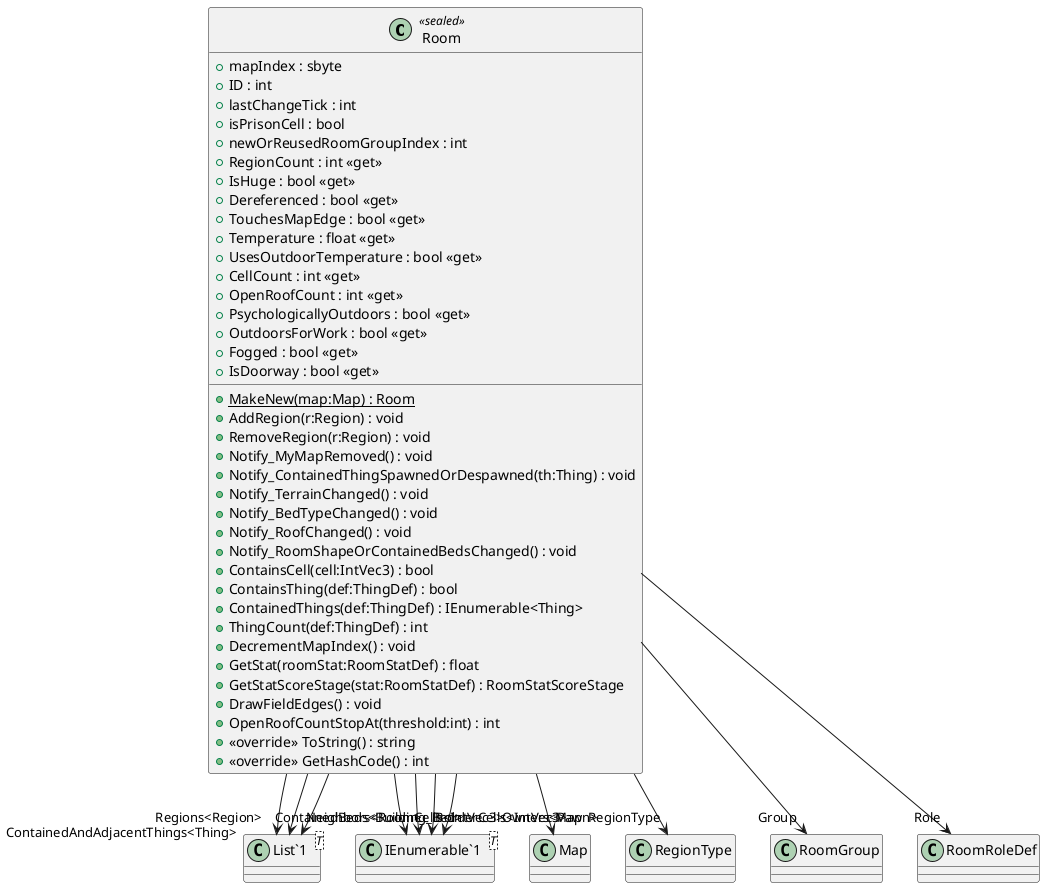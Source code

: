 @startuml
class Room <<sealed>> {
    + mapIndex : sbyte
    + ID : int
    + lastChangeTick : int
    + isPrisonCell : bool
    + newOrReusedRoomGroupIndex : int
    + RegionCount : int <<get>>
    + IsHuge : bool <<get>>
    + Dereferenced : bool <<get>>
    + TouchesMapEdge : bool <<get>>
    + Temperature : float <<get>>
    + UsesOutdoorTemperature : bool <<get>>
    + CellCount : int <<get>>
    + OpenRoofCount : int <<get>>
    + PsychologicallyOutdoors : bool <<get>>
    + OutdoorsForWork : bool <<get>>
    + Fogged : bool <<get>>
    + IsDoorway : bool <<get>>
    + {static} MakeNew(map:Map) : Room
    + AddRegion(r:Region) : void
    + RemoveRegion(r:Region) : void
    + Notify_MyMapRemoved() : void
    + Notify_ContainedThingSpawnedOrDespawned(th:Thing) : void
    + Notify_TerrainChanged() : void
    + Notify_BedTypeChanged() : void
    + Notify_RoofChanged() : void
    + Notify_RoomShapeOrContainedBedsChanged() : void
    + ContainsCell(cell:IntVec3) : bool
    + ContainsThing(def:ThingDef) : bool
    + ContainedThings(def:ThingDef) : IEnumerable<Thing>
    + ThingCount(def:ThingDef) : int
    + DecrementMapIndex() : void
    + GetStat(roomStat:RoomStatDef) : float
    + GetStatScoreStage(stat:RoomStatDef) : RoomStatScoreStage
    + DrawFieldEdges() : void
    + OpenRoofCountStopAt(threshold:int) : int
    + <<override>> ToString() : string
    + <<override>> GetHashCode() : int
}
class "List`1"<T> {
}
class "IEnumerable`1"<T> {
}
Room --> "Map" Map
Room --> "RegionType" RegionType
Room --> "Regions<Region>" "List`1"
Room --> "Group" RoomGroup
Room --> "Neighbors<Room>" "List`1"
Room --> "Cells<IntVec3>" "IEnumerable`1"
Room --> "BorderCells<IntVec3>" "IEnumerable`1"
Room --> "Owners<Pawn>" "IEnumerable`1"
Room --> "ContainedBeds<Building_Bed>" "IEnumerable`1"
Room --> "ContainedAndAdjacentThings<Thing>" "List`1"
Room --> "Role" RoomRoleDef
@enduml
